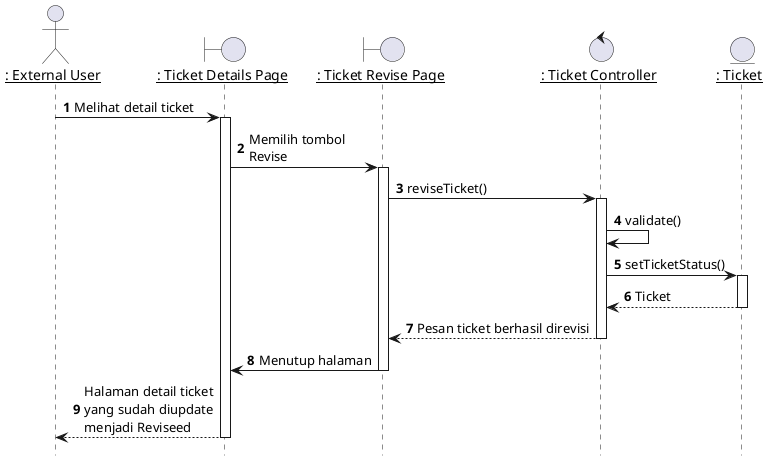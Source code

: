 @startuml Merevisi Ticket

' title "Menolak Ticket"
hide footbox

actor IPM as "__: External User__"
boundary TicketDetailsPage as "__: Ticket Details Page__"
boundary TicketRevisePage as "__: Ticket Revise Page__"
control TicketController as "__: Ticket Controller__"
entity Ticket as "__: Ticket__"

autonumber 1
'list
IPM -> TicketDetailsPage: Melihat detail ticket
activate TicketDetailsPage

TicketDetailsPage -> TicketRevisePage : Memilih tombol\nRevise
activate TicketRevisePage


TicketRevisePage -> TicketController: reviseTicket()
activate TicketController

TicketController -> TicketController: validate()

TicketController -> Ticket: setTicketStatus()
activate Ticket

Ticket --> TicketController : Ticket
deactivate Ticket

TicketController --> TicketRevisePage : Pesan ticket berhasil direvisi
deactivate TicketController

TicketRevisePage -> TicketDetailsPage : Menutup halaman
deactivate TicketRevisePage

TicketDetailsPage --> IPM : Halaman detail ticket\nyang sudah diupdate\nmenjadi Reviseed
deactivate TicketDetailsPage


@enduml


